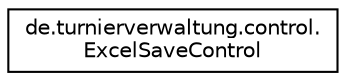 digraph "Grafische Darstellung der Klassenhierarchie"
{
  edge [fontname="Helvetica",fontsize="10",labelfontname="Helvetica",labelfontsize="10"];
  node [fontname="Helvetica",fontsize="10",shape=record];
  rankdir="LR";
  Node1 [label="de.turnierverwaltung.control.\lExcelSaveControl",height=0.2,width=0.4,color="black", fillcolor="white", style="filled",URL="$classde_1_1turnierverwaltung_1_1control_1_1_excel_save_control.html"];
}
